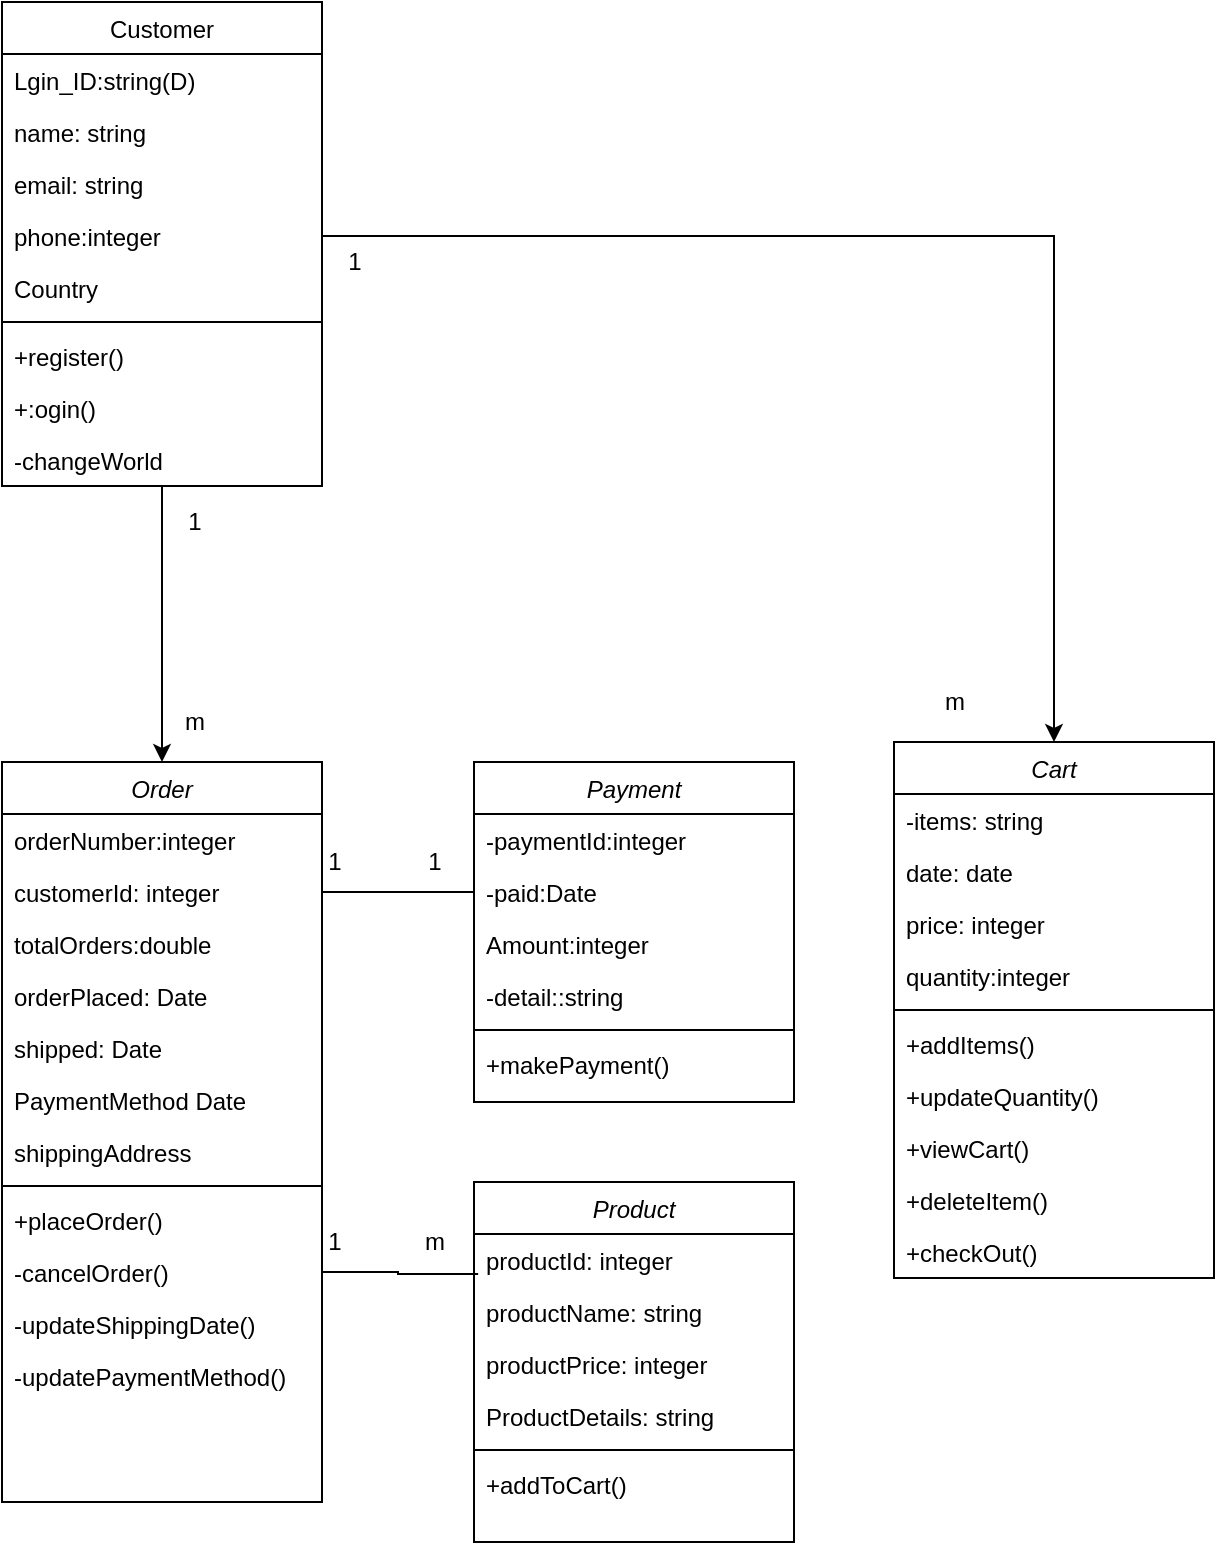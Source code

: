 <mxfile version="14.8.6" type="github">
  <diagram id="C5RBs43oDa-KdzZeNtuy" name="Page-1">
    <mxGraphModel dx="1039" dy="622" grid="1" gridSize="10" guides="1" tooltips="1" connect="1" arrows="1" fold="1" page="1" pageScale="1" pageWidth="827" pageHeight="1169" math="0" shadow="0">
      <root>
        <mxCell id="WIyWlLk6GJQsqaUBKTNV-0" />
        <mxCell id="WIyWlLk6GJQsqaUBKTNV-1" parent="WIyWlLk6GJQsqaUBKTNV-0" />
        <mxCell id="Ju0OCX1x0bnj-UVHFCJW-0" value="Order" style="swimlane;fontStyle=2;align=center;verticalAlign=top;childLayout=stackLayout;horizontal=1;startSize=26;horizontalStack=0;resizeParent=1;resizeLast=0;collapsible=1;marginBottom=0;rounded=0;shadow=0;strokeWidth=1;" parent="WIyWlLk6GJQsqaUBKTNV-1" vertex="1">
          <mxGeometry x="254" y="580" width="160" height="370" as="geometry">
            <mxRectangle x="254" y="570" width="160" height="26" as="alternateBounds" />
          </mxGeometry>
        </mxCell>
        <mxCell id="Ju0OCX1x0bnj-UVHFCJW-1" value="orderNumber:integer" style="text;align=left;verticalAlign=top;spacingLeft=4;spacingRight=4;overflow=hidden;rotatable=0;points=[[0,0.5],[1,0.5]];portConstraint=eastwest;" parent="Ju0OCX1x0bnj-UVHFCJW-0" vertex="1">
          <mxGeometry y="26" width="160" height="26" as="geometry" />
        </mxCell>
        <mxCell id="Ju0OCX1x0bnj-UVHFCJW-2" value="customerId: integer" style="text;align=left;verticalAlign=top;spacingLeft=4;spacingRight=4;overflow=hidden;rotatable=0;points=[[0,0.5],[1,0.5]];portConstraint=eastwest;rounded=0;shadow=0;html=0;" parent="Ju0OCX1x0bnj-UVHFCJW-0" vertex="1">
          <mxGeometry y="52" width="160" height="26" as="geometry" />
        </mxCell>
        <mxCell id="Ju0OCX1x0bnj-UVHFCJW-3" value="totalOrders:double&#xa;" style="text;align=left;verticalAlign=top;spacingLeft=4;spacingRight=4;overflow=hidden;rotatable=0;points=[[0,0.5],[1,0.5]];portConstraint=eastwest;rounded=0;shadow=0;html=0;" parent="Ju0OCX1x0bnj-UVHFCJW-0" vertex="1">
          <mxGeometry y="78" width="160" height="26" as="geometry" />
        </mxCell>
        <mxCell id="Ju0OCX1x0bnj-UVHFCJW-26" value="orderPlaced: Date" style="text;align=left;verticalAlign=top;spacingLeft=4;spacingRight=4;overflow=hidden;rotatable=0;points=[[0,0.5],[1,0.5]];portConstraint=eastwest;rounded=0;shadow=0;html=0;" parent="Ju0OCX1x0bnj-UVHFCJW-0" vertex="1">
          <mxGeometry y="104" width="160" height="26" as="geometry" />
        </mxCell>
        <mxCell id="Ju0OCX1x0bnj-UVHFCJW-28" value="shipped: Date" style="text;align=left;verticalAlign=top;spacingLeft=4;spacingRight=4;overflow=hidden;rotatable=0;points=[[0,0.5],[1,0.5]];portConstraint=eastwest;rounded=0;shadow=0;html=0;" parent="Ju0OCX1x0bnj-UVHFCJW-0" vertex="1">
          <mxGeometry y="130" width="160" height="26" as="geometry" />
        </mxCell>
        <mxCell id="Ju0OCX1x0bnj-UVHFCJW-30" value="PaymentMethod Date" style="text;align=left;verticalAlign=top;spacingLeft=4;spacingRight=4;overflow=hidden;rotatable=0;points=[[0,0.5],[1,0.5]];portConstraint=eastwest;rounded=0;shadow=0;html=0;" parent="Ju0OCX1x0bnj-UVHFCJW-0" vertex="1">
          <mxGeometry y="156" width="160" height="26" as="geometry" />
        </mxCell>
        <mxCell id="Ju0OCX1x0bnj-UVHFCJW-29" value="shippingAddress" style="text;align=left;verticalAlign=top;spacingLeft=4;spacingRight=4;overflow=hidden;rotatable=0;points=[[0,0.5],[1,0.5]];portConstraint=eastwest;rounded=0;shadow=0;html=0;" parent="Ju0OCX1x0bnj-UVHFCJW-0" vertex="1">
          <mxGeometry y="182" width="160" height="26" as="geometry" />
        </mxCell>
        <mxCell id="Ju0OCX1x0bnj-UVHFCJW-4" value="" style="line;html=1;strokeWidth=1;align=left;verticalAlign=middle;spacingTop=-1;spacingLeft=3;spacingRight=3;rotatable=0;labelPosition=right;points=[];portConstraint=eastwest;" parent="Ju0OCX1x0bnj-UVHFCJW-0" vertex="1">
          <mxGeometry y="208" width="160" height="8" as="geometry" />
        </mxCell>
        <mxCell id="Ju0OCX1x0bnj-UVHFCJW-31" value="+placeOrder()" style="text;align=left;verticalAlign=top;spacingLeft=4;spacingRight=4;overflow=hidden;rotatable=0;points=[[0,0.5],[1,0.5]];portConstraint=eastwest;rounded=0;shadow=0;html=0;" parent="Ju0OCX1x0bnj-UVHFCJW-0" vertex="1">
          <mxGeometry y="216" width="160" height="26" as="geometry" />
        </mxCell>
        <mxCell id="Ju0OCX1x0bnj-UVHFCJW-32" value="-cancelOrder()" style="text;align=left;verticalAlign=top;spacingLeft=4;spacingRight=4;overflow=hidden;rotatable=0;points=[[0,0.5],[1,0.5]];portConstraint=eastwest;rounded=0;shadow=0;html=0;" parent="Ju0OCX1x0bnj-UVHFCJW-0" vertex="1">
          <mxGeometry y="242" width="160" height="26" as="geometry" />
        </mxCell>
        <mxCell id="Ju0OCX1x0bnj-UVHFCJW-33" value="-updateShippingDate()" style="text;align=left;verticalAlign=top;spacingLeft=4;spacingRight=4;overflow=hidden;rotatable=0;points=[[0,0.5],[1,0.5]];portConstraint=eastwest;rounded=0;shadow=0;html=0;" parent="Ju0OCX1x0bnj-UVHFCJW-0" vertex="1">
          <mxGeometry y="268" width="160" height="26" as="geometry" />
        </mxCell>
        <mxCell id="Ju0OCX1x0bnj-UVHFCJW-34" value="-updatePaymentMethod()" style="text;align=left;verticalAlign=top;spacingLeft=4;spacingRight=4;overflow=hidden;rotatable=0;points=[[0,0.5],[1,0.5]];portConstraint=eastwest;rounded=0;shadow=0;html=0;" parent="Ju0OCX1x0bnj-UVHFCJW-0" vertex="1">
          <mxGeometry y="294" width="160" height="26" as="geometry" />
        </mxCell>
        <mxCell id="Ju0OCX1x0bnj-UVHFCJW-6" value="Payment" style="swimlane;fontStyle=2;align=center;verticalAlign=top;childLayout=stackLayout;horizontal=1;startSize=26;horizontalStack=0;resizeParent=1;resizeLast=0;collapsible=1;marginBottom=0;rounded=0;shadow=0;strokeWidth=1;" parent="WIyWlLk6GJQsqaUBKTNV-1" vertex="1">
          <mxGeometry x="490" y="580" width="160" height="170" as="geometry">
            <mxRectangle x="230" y="140" width="160" height="26" as="alternateBounds" />
          </mxGeometry>
        </mxCell>
        <mxCell id="Ju0OCX1x0bnj-UVHFCJW-7" value="-paymentId:integer" style="text;align=left;verticalAlign=top;spacingLeft=4;spacingRight=4;overflow=hidden;rotatable=0;points=[[0,0.5],[1,0.5]];portConstraint=eastwest;" parent="Ju0OCX1x0bnj-UVHFCJW-6" vertex="1">
          <mxGeometry y="26" width="160" height="26" as="geometry" />
        </mxCell>
        <mxCell id="Ju0OCX1x0bnj-UVHFCJW-8" value="-paid:Date" style="text;align=left;verticalAlign=top;spacingLeft=4;spacingRight=4;overflow=hidden;rotatable=0;points=[[0,0.5],[1,0.5]];portConstraint=eastwest;rounded=0;shadow=0;html=0;" parent="Ju0OCX1x0bnj-UVHFCJW-6" vertex="1">
          <mxGeometry y="52" width="160" height="26" as="geometry" />
        </mxCell>
        <mxCell id="Ju0OCX1x0bnj-UVHFCJW-9" value="Amount:integer" style="text;align=left;verticalAlign=top;spacingLeft=4;spacingRight=4;overflow=hidden;rotatable=0;points=[[0,0.5],[1,0.5]];portConstraint=eastwest;rounded=0;shadow=0;html=0;" parent="Ju0OCX1x0bnj-UVHFCJW-6" vertex="1">
          <mxGeometry y="78" width="160" height="26" as="geometry" />
        </mxCell>
        <mxCell id="Ju0OCX1x0bnj-UVHFCJW-11" value="-detail::string" style="text;align=left;verticalAlign=top;spacingLeft=4;spacingRight=4;overflow=hidden;rotatable=0;points=[[0,0.5],[1,0.5]];portConstraint=eastwest;" parent="Ju0OCX1x0bnj-UVHFCJW-6" vertex="1">
          <mxGeometry y="104" width="160" height="26" as="geometry" />
        </mxCell>
        <mxCell id="Ju0OCX1x0bnj-UVHFCJW-10" value="" style="line;html=1;strokeWidth=1;align=left;verticalAlign=middle;spacingTop=-1;spacingLeft=3;spacingRight=3;rotatable=0;labelPosition=right;points=[];portConstraint=eastwest;" parent="Ju0OCX1x0bnj-UVHFCJW-6" vertex="1">
          <mxGeometry y="130" width="160" height="8" as="geometry" />
        </mxCell>
        <mxCell id="Ju0OCX1x0bnj-UVHFCJW-36" value="+makePayment()&#xa;" style="text;align=left;verticalAlign=top;spacingLeft=4;spacingRight=4;overflow=hidden;rotatable=0;points=[[0,0.5],[1,0.5]];portConstraint=eastwest;" parent="Ju0OCX1x0bnj-UVHFCJW-6" vertex="1">
          <mxGeometry y="138" width="160" height="26" as="geometry" />
        </mxCell>
        <mxCell id="Ju0OCX1x0bnj-UVHFCJW-12" value="Cart" style="swimlane;fontStyle=2;align=center;verticalAlign=top;childLayout=stackLayout;horizontal=1;startSize=26;horizontalStack=0;resizeParent=1;resizeLast=0;collapsible=1;marginBottom=0;rounded=0;shadow=0;strokeWidth=1;" parent="WIyWlLk6GJQsqaUBKTNV-1" vertex="1">
          <mxGeometry x="700" y="570" width="160" height="268" as="geometry">
            <mxRectangle x="230" y="140" width="160" height="26" as="alternateBounds" />
          </mxGeometry>
        </mxCell>
        <mxCell id="Ju0OCX1x0bnj-UVHFCJW-13" value="-items: string" style="text;align=left;verticalAlign=top;spacingLeft=4;spacingRight=4;overflow=hidden;rotatable=0;points=[[0,0.5],[1,0.5]];portConstraint=eastwest;" parent="Ju0OCX1x0bnj-UVHFCJW-12" vertex="1">
          <mxGeometry y="26" width="160" height="26" as="geometry" />
        </mxCell>
        <mxCell id="Ju0OCX1x0bnj-UVHFCJW-14" value="date: date" style="text;align=left;verticalAlign=top;spacingLeft=4;spacingRight=4;overflow=hidden;rotatable=0;points=[[0,0.5],[1,0.5]];portConstraint=eastwest;rounded=0;shadow=0;html=0;" parent="Ju0OCX1x0bnj-UVHFCJW-12" vertex="1">
          <mxGeometry y="52" width="160" height="26" as="geometry" />
        </mxCell>
        <mxCell id="Ju0OCX1x0bnj-UVHFCJW-15" value="price: integer" style="text;align=left;verticalAlign=top;spacingLeft=4;spacingRight=4;overflow=hidden;rotatable=0;points=[[0,0.5],[1,0.5]];portConstraint=eastwest;rounded=0;shadow=0;html=0;" parent="Ju0OCX1x0bnj-UVHFCJW-12" vertex="1">
          <mxGeometry y="78" width="160" height="26" as="geometry" />
        </mxCell>
        <mxCell id="Ju0OCX1x0bnj-UVHFCJW-38" value="quantity:integer" style="text;align=left;verticalAlign=top;spacingLeft=4;spacingRight=4;overflow=hidden;rotatable=0;points=[[0,0.5],[1,0.5]];portConstraint=eastwest;rounded=0;shadow=0;html=0;" parent="Ju0OCX1x0bnj-UVHFCJW-12" vertex="1">
          <mxGeometry y="104" width="160" height="26" as="geometry" />
        </mxCell>
        <mxCell id="Ju0OCX1x0bnj-UVHFCJW-16" value="" style="line;html=1;strokeWidth=1;align=left;verticalAlign=middle;spacingTop=-1;spacingLeft=3;spacingRight=3;rotatable=0;labelPosition=right;points=[];portConstraint=eastwest;" parent="Ju0OCX1x0bnj-UVHFCJW-12" vertex="1">
          <mxGeometry y="130" width="160" height="8" as="geometry" />
        </mxCell>
        <mxCell id="Ju0OCX1x0bnj-UVHFCJW-17" value="+addItems()" style="text;align=left;verticalAlign=top;spacingLeft=4;spacingRight=4;overflow=hidden;rotatable=0;points=[[0,0.5],[1,0.5]];portConstraint=eastwest;" parent="Ju0OCX1x0bnj-UVHFCJW-12" vertex="1">
          <mxGeometry y="138" width="160" height="26" as="geometry" />
        </mxCell>
        <mxCell id="Ju0OCX1x0bnj-UVHFCJW-39" value="+updateQuantity()" style="text;align=left;verticalAlign=top;spacingLeft=4;spacingRight=4;overflow=hidden;rotatable=0;points=[[0,0.5],[1,0.5]];portConstraint=eastwest;" parent="Ju0OCX1x0bnj-UVHFCJW-12" vertex="1">
          <mxGeometry y="164" width="160" height="26" as="geometry" />
        </mxCell>
        <mxCell id="Ju0OCX1x0bnj-UVHFCJW-40" value="+viewCart()" style="text;align=left;verticalAlign=top;spacingLeft=4;spacingRight=4;overflow=hidden;rotatable=0;points=[[0,0.5],[1,0.5]];portConstraint=eastwest;" parent="Ju0OCX1x0bnj-UVHFCJW-12" vertex="1">
          <mxGeometry y="190" width="160" height="26" as="geometry" />
        </mxCell>
        <mxCell id="Ju0OCX1x0bnj-UVHFCJW-42" value="+deleteItem()&#xa;" style="text;align=left;verticalAlign=top;spacingLeft=4;spacingRight=4;overflow=hidden;rotatable=0;points=[[0,0.5],[1,0.5]];portConstraint=eastwest;" parent="Ju0OCX1x0bnj-UVHFCJW-12" vertex="1">
          <mxGeometry y="216" width="160" height="26" as="geometry" />
        </mxCell>
        <mxCell id="Ju0OCX1x0bnj-UVHFCJW-41" value="+checkOut()" style="text;align=left;verticalAlign=top;spacingLeft=4;spacingRight=4;overflow=hidden;rotatable=0;points=[[0,0.5],[1,0.5]];portConstraint=eastwest;" parent="Ju0OCX1x0bnj-UVHFCJW-12" vertex="1">
          <mxGeometry y="242" width="160" height="26" as="geometry" />
        </mxCell>
        <mxCell id="ctM6iFG0HFw_ovXKQ1d5-10" style="edgeStyle=orthogonalEdgeStyle;rounded=0;orthogonalLoop=1;jettySize=auto;html=1;" edge="1" parent="WIyWlLk6GJQsqaUBKTNV-1" source="Ju0OCX1x0bnj-UVHFCJW-45" target="Ju0OCX1x0bnj-UVHFCJW-0">
          <mxGeometry relative="1" as="geometry" />
        </mxCell>
        <mxCell id="Ju0OCX1x0bnj-UVHFCJW-45" value="Customer" style="swimlane;fontStyle=0;align=center;verticalAlign=top;childLayout=stackLayout;horizontal=1;startSize=26;horizontalStack=0;resizeParent=1;resizeLast=0;collapsible=1;marginBottom=0;rounded=0;shadow=0;strokeWidth=1;" parent="WIyWlLk6GJQsqaUBKTNV-1" vertex="1">
          <mxGeometry x="254" y="200" width="160" height="242" as="geometry">
            <mxRectangle x="550" y="140" width="160" height="26" as="alternateBounds" />
          </mxGeometry>
        </mxCell>
        <mxCell id="Ju0OCX1x0bnj-UVHFCJW-46" value="Lgin_ID:string(D)" style="text;align=left;verticalAlign=top;spacingLeft=4;spacingRight=4;overflow=hidden;rotatable=0;points=[[0,0.5],[1,0.5]];portConstraint=eastwest;rounded=0;shadow=0;html=0;" parent="Ju0OCX1x0bnj-UVHFCJW-45" vertex="1">
          <mxGeometry y="26" width="160" height="26" as="geometry" />
        </mxCell>
        <mxCell id="Ju0OCX1x0bnj-UVHFCJW-47" value="name: string" style="text;align=left;verticalAlign=top;spacingLeft=4;spacingRight=4;overflow=hidden;rotatable=0;points=[[0,0.5],[1,0.5]];portConstraint=eastwest;" parent="Ju0OCX1x0bnj-UVHFCJW-45" vertex="1">
          <mxGeometry y="52" width="160" height="26" as="geometry" />
        </mxCell>
        <mxCell id="Ju0OCX1x0bnj-UVHFCJW-48" value="email: string" style="text;align=left;verticalAlign=top;spacingLeft=4;spacingRight=4;overflow=hidden;rotatable=0;points=[[0,0.5],[1,0.5]];portConstraint=eastwest;rounded=0;shadow=0;html=0;" parent="Ju0OCX1x0bnj-UVHFCJW-45" vertex="1">
          <mxGeometry y="78" width="160" height="26" as="geometry" />
        </mxCell>
        <mxCell id="Ju0OCX1x0bnj-UVHFCJW-49" value="phone:integer" style="text;align=left;verticalAlign=top;spacingLeft=4;spacingRight=4;overflow=hidden;rotatable=0;points=[[0,0.5],[1,0.5]];portConstraint=eastwest;rounded=0;shadow=0;html=0;" parent="Ju0OCX1x0bnj-UVHFCJW-45" vertex="1">
          <mxGeometry y="104" width="160" height="26" as="geometry" />
        </mxCell>
        <mxCell id="Ju0OCX1x0bnj-UVHFCJW-50" value="Country" style="text;align=left;verticalAlign=top;spacingLeft=4;spacingRight=4;overflow=hidden;rotatable=0;points=[[0,0.5],[1,0.5]];portConstraint=eastwest;rounded=0;shadow=0;html=0;" parent="Ju0OCX1x0bnj-UVHFCJW-45" vertex="1">
          <mxGeometry y="130" width="160" height="26" as="geometry" />
        </mxCell>
        <mxCell id="Ju0OCX1x0bnj-UVHFCJW-51" value="" style="line;html=1;strokeWidth=1;align=left;verticalAlign=middle;spacingTop=-1;spacingLeft=3;spacingRight=3;rotatable=0;labelPosition=right;points=[];portConstraint=eastwest;" parent="Ju0OCX1x0bnj-UVHFCJW-45" vertex="1">
          <mxGeometry y="156" width="160" height="8" as="geometry" />
        </mxCell>
        <mxCell id="Ju0OCX1x0bnj-UVHFCJW-52" value="+register()" style="text;align=left;verticalAlign=top;spacingLeft=4;spacingRight=4;overflow=hidden;rotatable=0;points=[[0,0.5],[1,0.5]];portConstraint=eastwest;" parent="Ju0OCX1x0bnj-UVHFCJW-45" vertex="1">
          <mxGeometry y="164" width="160" height="26" as="geometry" />
        </mxCell>
        <mxCell id="Ju0OCX1x0bnj-UVHFCJW-53" value="+:ogin()" style="text;align=left;verticalAlign=top;spacingLeft=4;spacingRight=4;overflow=hidden;rotatable=0;points=[[0,0.5],[1,0.5]];portConstraint=eastwest;" parent="Ju0OCX1x0bnj-UVHFCJW-45" vertex="1">
          <mxGeometry y="190" width="160" height="26" as="geometry" />
        </mxCell>
        <mxCell id="Ju0OCX1x0bnj-UVHFCJW-54" value="-changeWorld" style="text;align=left;verticalAlign=top;spacingLeft=4;spacingRight=4;overflow=hidden;rotatable=0;points=[[0,0.5],[1,0.5]];portConstraint=eastwest;" parent="Ju0OCX1x0bnj-UVHFCJW-45" vertex="1">
          <mxGeometry y="216" width="160" height="26" as="geometry" />
        </mxCell>
        <mxCell id="ctM6iFG0HFw_ovXKQ1d5-11" value="1" style="text;html=1;align=center;verticalAlign=middle;resizable=0;points=[];autosize=1;strokeColor=none;" vertex="1" parent="WIyWlLk6GJQsqaUBKTNV-1">
          <mxGeometry x="340" y="450" width="20" height="20" as="geometry" />
        </mxCell>
        <mxCell id="ctM6iFG0HFw_ovXKQ1d5-12" value="m" style="text;html=1;align=center;verticalAlign=middle;resizable=0;points=[];autosize=1;strokeColor=none;" vertex="1" parent="WIyWlLk6GJQsqaUBKTNV-1">
          <mxGeometry x="335" y="550" width="30" height="20" as="geometry" />
        </mxCell>
        <mxCell id="ctM6iFG0HFw_ovXKQ1d5-13" style="edgeStyle=orthogonalEdgeStyle;rounded=0;orthogonalLoop=1;jettySize=auto;html=1;entryX=0.5;entryY=0;entryDx=0;entryDy=0;" edge="1" parent="WIyWlLk6GJQsqaUBKTNV-1" source="Ju0OCX1x0bnj-UVHFCJW-49" target="Ju0OCX1x0bnj-UVHFCJW-12">
          <mxGeometry relative="1" as="geometry" />
        </mxCell>
        <mxCell id="ctM6iFG0HFw_ovXKQ1d5-14" value="1" style="text;html=1;align=center;verticalAlign=middle;resizable=0;points=[];autosize=1;strokeColor=none;" vertex="1" parent="WIyWlLk6GJQsqaUBKTNV-1">
          <mxGeometry x="420" y="320" width="20" height="20" as="geometry" />
        </mxCell>
        <mxCell id="ctM6iFG0HFw_ovXKQ1d5-15" value="m" style="text;html=1;align=center;verticalAlign=middle;resizable=0;points=[];autosize=1;strokeColor=none;" vertex="1" parent="WIyWlLk6GJQsqaUBKTNV-1">
          <mxGeometry x="715" y="540" width="30" height="20" as="geometry" />
        </mxCell>
        <mxCell id="ctM6iFG0HFw_ovXKQ1d5-21" style="edgeStyle=orthogonalEdgeStyle;rounded=0;orthogonalLoop=1;jettySize=auto;html=1;exitX=1;exitY=0.5;exitDx=0;exitDy=0;entryX=0;entryY=0.5;entryDx=0;entryDy=0;endArrow=none;endFill=0;" edge="1" parent="WIyWlLk6GJQsqaUBKTNV-1" source="Ju0OCX1x0bnj-UVHFCJW-2" target="Ju0OCX1x0bnj-UVHFCJW-8">
          <mxGeometry relative="1" as="geometry" />
        </mxCell>
        <mxCell id="ctM6iFG0HFw_ovXKQ1d5-22" value="1" style="text;html=1;align=center;verticalAlign=middle;resizable=0;points=[];autosize=1;strokeColor=none;" vertex="1" parent="WIyWlLk6GJQsqaUBKTNV-1">
          <mxGeometry x="410" y="620" width="20" height="20" as="geometry" />
        </mxCell>
        <mxCell id="ctM6iFG0HFw_ovXKQ1d5-23" value="1&lt;br&gt;" style="text;html=1;align=center;verticalAlign=middle;resizable=0;points=[];autosize=1;strokeColor=none;" vertex="1" parent="WIyWlLk6GJQsqaUBKTNV-1">
          <mxGeometry x="460" y="620" width="20" height="20" as="geometry" />
        </mxCell>
        <mxCell id="ctM6iFG0HFw_ovXKQ1d5-24" value="Product" style="swimlane;fontStyle=2;align=center;verticalAlign=top;childLayout=stackLayout;horizontal=1;startSize=26;horizontalStack=0;resizeParent=1;resizeLast=0;collapsible=1;marginBottom=0;rounded=0;shadow=0;strokeWidth=1;" vertex="1" parent="WIyWlLk6GJQsqaUBKTNV-1">
          <mxGeometry x="490" y="790" width="160" height="180" as="geometry">
            <mxRectangle x="254" y="570" width="160" height="26" as="alternateBounds" />
          </mxGeometry>
        </mxCell>
        <mxCell id="ctM6iFG0HFw_ovXKQ1d5-25" value="productId: integer" style="text;align=left;verticalAlign=top;spacingLeft=4;spacingRight=4;overflow=hidden;rotatable=0;points=[[0,0.5],[1,0.5]];portConstraint=eastwest;" vertex="1" parent="ctM6iFG0HFw_ovXKQ1d5-24">
          <mxGeometry y="26" width="160" height="26" as="geometry" />
        </mxCell>
        <mxCell id="ctM6iFG0HFw_ovXKQ1d5-26" value="productName: string" style="text;align=left;verticalAlign=top;spacingLeft=4;spacingRight=4;overflow=hidden;rotatable=0;points=[[0,0.5],[1,0.5]];portConstraint=eastwest;rounded=0;shadow=0;html=0;" vertex="1" parent="ctM6iFG0HFw_ovXKQ1d5-24">
          <mxGeometry y="52" width="160" height="26" as="geometry" />
        </mxCell>
        <mxCell id="ctM6iFG0HFw_ovXKQ1d5-27" value="productPrice: integer" style="text;align=left;verticalAlign=top;spacingLeft=4;spacingRight=4;overflow=hidden;rotatable=0;points=[[0,0.5],[1,0.5]];portConstraint=eastwest;rounded=0;shadow=0;html=0;" vertex="1" parent="ctM6iFG0HFw_ovXKQ1d5-24">
          <mxGeometry y="78" width="160" height="26" as="geometry" />
        </mxCell>
        <mxCell id="ctM6iFG0HFw_ovXKQ1d5-28" value="ProductDetails: string" style="text;align=left;verticalAlign=top;spacingLeft=4;spacingRight=4;overflow=hidden;rotatable=0;points=[[0,0.5],[1,0.5]];portConstraint=eastwest;rounded=0;shadow=0;html=0;" vertex="1" parent="ctM6iFG0HFw_ovXKQ1d5-24">
          <mxGeometry y="104" width="160" height="26" as="geometry" />
        </mxCell>
        <mxCell id="ctM6iFG0HFw_ovXKQ1d5-32" value="" style="line;html=1;strokeWidth=1;align=left;verticalAlign=middle;spacingTop=-1;spacingLeft=3;spacingRight=3;rotatable=0;labelPosition=right;points=[];portConstraint=eastwest;" vertex="1" parent="ctM6iFG0HFw_ovXKQ1d5-24">
          <mxGeometry y="130" width="160" height="8" as="geometry" />
        </mxCell>
        <mxCell id="ctM6iFG0HFw_ovXKQ1d5-35" value="+addToCart()" style="text;align=left;verticalAlign=top;spacingLeft=4;spacingRight=4;overflow=hidden;rotatable=0;points=[[0,0.5],[1,0.5]];portConstraint=eastwest;rounded=0;shadow=0;html=0;" vertex="1" parent="ctM6iFG0HFw_ovXKQ1d5-24">
          <mxGeometry y="138" width="160" height="26" as="geometry" />
        </mxCell>
        <mxCell id="ctM6iFG0HFw_ovXKQ1d5-40" style="edgeStyle=orthogonalEdgeStyle;rounded=0;orthogonalLoop=1;jettySize=auto;html=1;exitX=1;exitY=0.5;exitDx=0;exitDy=0;entryX=0.013;entryY=0.769;entryDx=0;entryDy=0;entryPerimeter=0;endArrow=none;endFill=0;" edge="1" parent="WIyWlLk6GJQsqaUBKTNV-1" source="Ju0OCX1x0bnj-UVHFCJW-32" target="ctM6iFG0HFw_ovXKQ1d5-25">
          <mxGeometry relative="1" as="geometry" />
        </mxCell>
        <mxCell id="ctM6iFG0HFw_ovXKQ1d5-41" value="1" style="text;html=1;align=center;verticalAlign=middle;resizable=0;points=[];autosize=1;strokeColor=none;" vertex="1" parent="WIyWlLk6GJQsqaUBKTNV-1">
          <mxGeometry x="410" y="810" width="20" height="20" as="geometry" />
        </mxCell>
        <mxCell id="ctM6iFG0HFw_ovXKQ1d5-42" value="m" style="text;html=1;align=center;verticalAlign=middle;resizable=0;points=[];autosize=1;strokeColor=none;" vertex="1" parent="WIyWlLk6GJQsqaUBKTNV-1">
          <mxGeometry x="455" y="810" width="30" height="20" as="geometry" />
        </mxCell>
      </root>
    </mxGraphModel>
  </diagram>
</mxfile>
